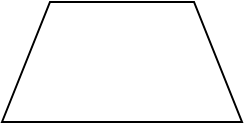 <mxfile version="10.6.7" type="device"><diagram id="e-BJ5yhXu9hRFmO2fZN9" name="Page-1"><mxGraphModel dx="1394" dy="819" grid="1" gridSize="10" guides="1" tooltips="1" connect="1" arrows="1" fold="1" page="1" pageScale="1" pageWidth="850" pageHeight="1100" math="0" shadow="0"><root><mxCell id="0"/><mxCell id="1" parent="0"/><mxCell id="knoXBZJcZ3TTh8o4N-4j-1" value="" style="shape=trapezoid;perimeter=trapezoidPerimeter;whiteSpace=wrap;html=1;" vertex="1" parent="1"><mxGeometry x="290" y="220" width="120" height="60" as="geometry"/></mxCell></root></mxGraphModel></diagram></mxfile>